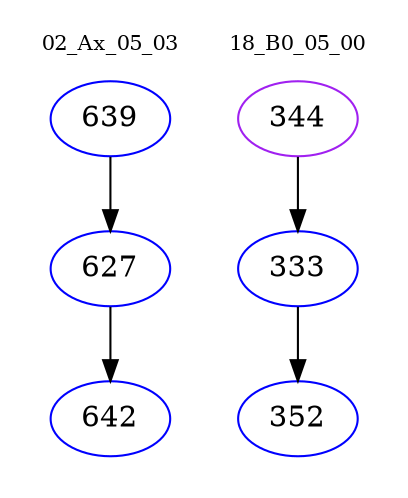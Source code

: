 digraph{
subgraph cluster_0 {
color = white
label = "02_Ax_05_03";
fontsize=10;
T0_639 [label="639", color="blue"]
T0_639 -> T0_627 [color="black"]
T0_627 [label="627", color="blue"]
T0_627 -> T0_642 [color="black"]
T0_642 [label="642", color="blue"]
}
subgraph cluster_1 {
color = white
label = "18_B0_05_00";
fontsize=10;
T1_344 [label="344", color="purple"]
T1_344 -> T1_333 [color="black"]
T1_333 [label="333", color="blue"]
T1_333 -> T1_352 [color="black"]
T1_352 [label="352", color="blue"]
}
}
